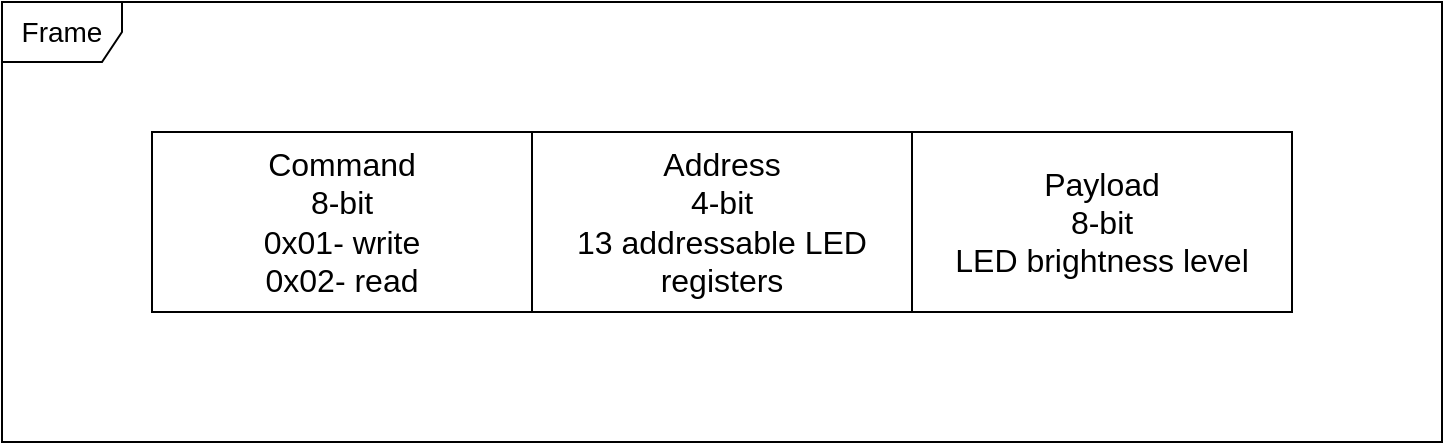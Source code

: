 <mxfile version="27.1.6">
  <diagram name="Page-1" id="iPjXWNB9O1CGNaa3s1eS">
    <mxGraphModel dx="2276" dy="799" grid="1" gridSize="10" guides="1" tooltips="1" connect="1" arrows="1" fold="1" page="1" pageScale="1" pageWidth="850" pageHeight="1100" math="0" shadow="0">
      <root>
        <mxCell id="0" />
        <mxCell id="1" parent="0" />
        <mxCell id="2o8GzfUMsnwNK7e31epK-1" value="&lt;font style=&quot;font-size: 13px;&quot;&gt;&lt;font style=&quot;font-size: 14px;&quot;&gt;Frame&lt;/font&gt;&lt;br&gt;&lt;/font&gt;" style="shape=umlFrame;whiteSpace=wrap;html=1;pointerEvents=0;" vertex="1" parent="1">
          <mxGeometry x="-30" y="210" width="720" height="220" as="geometry" />
        </mxCell>
        <mxCell id="2o8GzfUMsnwNK7e31epK-2" value="&lt;div&gt;&lt;font style=&quot;font-size: 16px;&quot;&gt;Command&lt;/font&gt;&lt;/div&gt;&lt;div&gt;&lt;font style=&quot;font-size: 16px;&quot;&gt;8-bit&lt;/font&gt;&lt;/div&gt;&lt;div&gt;&lt;font style=&quot;font-size: 16px;&quot;&gt;0x01- write&lt;/font&gt;&lt;/div&gt;&lt;div&gt;&lt;font style=&quot;font-size: 16px;&quot;&gt;&lt;font&gt;0x02- read&lt;/font&gt;&lt;font&gt;&lt;br&gt;&lt;/font&gt;&lt;/font&gt;&lt;/div&gt;" style="html=1;whiteSpace=wrap;" vertex="1" parent="1">
          <mxGeometry x="45" y="275" width="190" height="90" as="geometry" />
        </mxCell>
        <mxCell id="2o8GzfUMsnwNK7e31epK-3" value="&lt;div&gt;&lt;font style=&quot;font-size: 16px;&quot;&gt;Address&lt;/font&gt;&lt;/div&gt;&lt;div&gt;&lt;font style=&quot;font-size: 16px;&quot;&gt;4-bit&lt;/font&gt;&lt;/div&gt;&lt;div&gt;&lt;font style=&quot;font-size: 16px;&quot;&gt;&lt;font&gt;13 addressable LED registers&lt;/font&gt;&lt;font&gt;&lt;br&gt;&lt;/font&gt;&lt;/font&gt;&lt;/div&gt;" style="html=1;whiteSpace=wrap;" vertex="1" parent="1">
          <mxGeometry x="235" y="275" width="190" height="90" as="geometry" />
        </mxCell>
        <mxCell id="2o8GzfUMsnwNK7e31epK-4" value="&lt;div&gt;&lt;font style=&quot;font-size: 16px;&quot;&gt;Payload&lt;/font&gt;&lt;/div&gt;&lt;div&gt;&lt;font style=&quot;font-size: 16px;&quot;&gt;8-bit&lt;/font&gt;&lt;/div&gt;&lt;div&gt;&lt;font style=&quot;font-size: 16px;&quot;&gt;&lt;font&gt;LED brightness level&lt;/font&gt;&lt;font&gt;&lt;br&gt;&lt;/font&gt;&lt;/font&gt;&lt;/div&gt;" style="html=1;whiteSpace=wrap;" vertex="1" parent="1">
          <mxGeometry x="425" y="275" width="190" height="90" as="geometry" />
        </mxCell>
      </root>
    </mxGraphModel>
  </diagram>
</mxfile>
